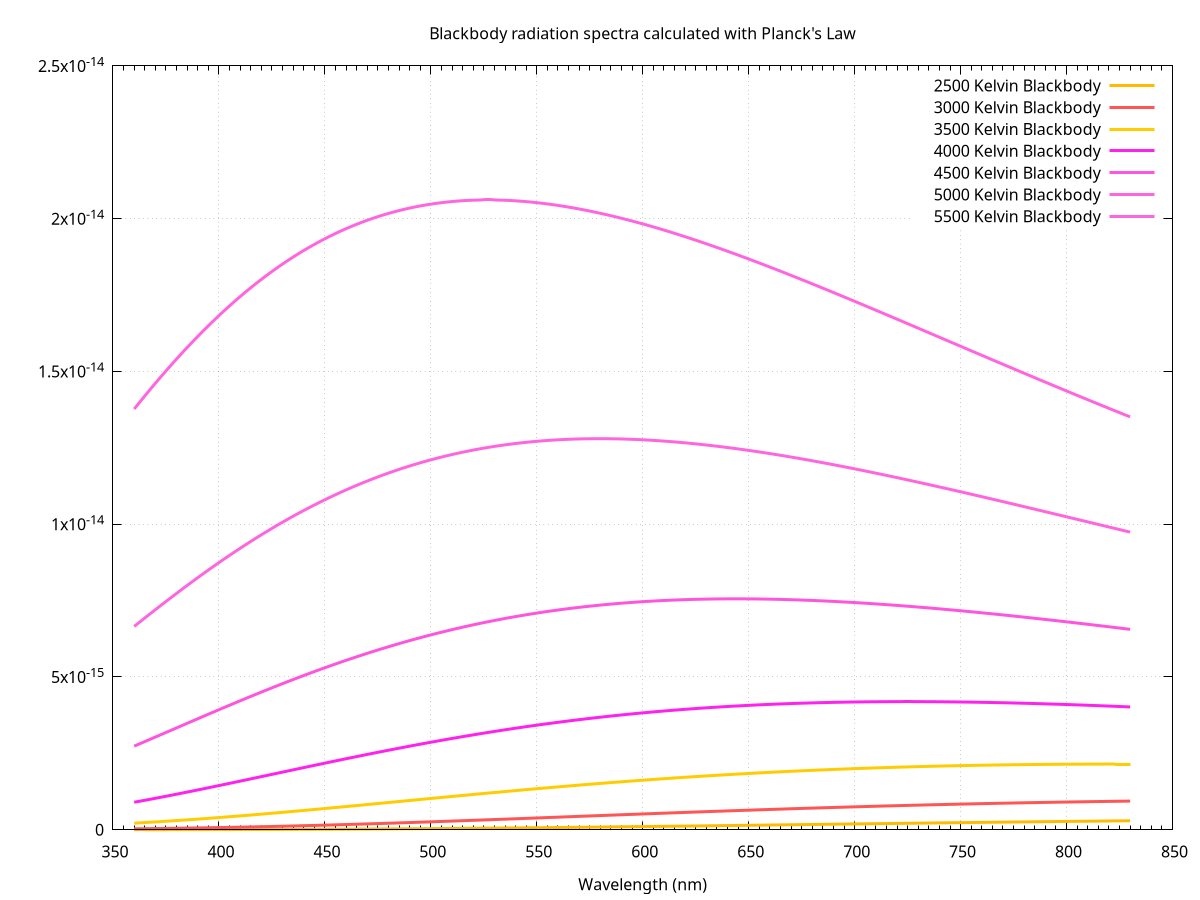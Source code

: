 set title "Blackbody radiation spectra calculated with Planck's Law"
set xlabel "Wavelength (nm)"
set ylabel ""
set grid
set xtics 50
set mxtics 10



set style line 1 lt rgb "#FFBB00"  lw 3
set style line 2 lt rgb "#FF5555"  lw 3
set style line 3 lt rgb "#FFCC00"  lw 3
set style line 4 lt rgb "#FF22EE"  lw 3
set style line 5 lt rgb "#FF55DD"  lw 3
set style line 6 lt rgb "#FF66DD"  lw 3
set style line 7 lt rgb "#FF66DD"  lw 3



plot  '-' with lines title "2500 Kelvin Blackbody" ls 1 ,  '-' with lines title "3000 Kelvin Blackbody" ls 2 ,  '-' with lines title "3500 Kelvin Blackbody" ls 3 ,  '-' with lines title "4000 Kelvin Blackbody" ls 4 ,  '-' with lines title "4500 Kelvin Blackbody" ls 5 ,  '-' with lines title "5000 Kelvin Blackbody" ls 6 ,  '-' with lines title "5500 Kelvin Blackbody" ls 7 
360 2.24709e-18
362 2.38752e-18
364 2.53465e-18
366 2.68868e-18
368 2.84982e-18
370 3.01828e-18
372 3.19426e-18
374 3.37796e-18
376 3.5696e-18
378 3.76937e-18
380 3.9775e-18
382 4.19418e-18
384 4.41961e-18
386 4.654e-18
388 4.89757e-18
390 5.1505e-18
392 5.41301e-18
394 5.68529e-18
396 5.96754e-18
398 6.25996e-18
400 6.56274e-18
402 6.87608e-18
404 7.20018e-18
406 7.53521e-18
408 7.88135e-18
410 8.2388e-18
412 8.60774e-18
414 8.98834e-18
416 9.38079e-18
418 9.78522e-18
420 1.02018e-17
422 1.06308e-17
424 1.10722e-17
426 1.15263e-17
428 1.19932e-17
430 1.24731e-17
432 1.2966e-17
434 1.34722e-17
436 1.39917e-17
438 1.45248e-17
440 1.50714e-17
442 1.56318e-17
444 1.6206e-17
446 1.67942e-17
448 1.73965e-17
450 1.8013e-17
452 1.86437e-17
454 1.92887e-17
456 1.99482e-17
458 2.06223e-17
460 2.13108e-17
462 2.20141e-17
464 2.27321e-17
466 2.34649e-17
468 2.42125e-17
470 2.4975e-17
472 2.57524e-17
474 2.65448e-17
476 2.73522e-17
478 2.81746e-17
480 2.9012e-17
482 2.98644e-17
484 3.0732e-17
486 3.16145e-17
488 3.25122e-17
490 3.34249e-17
492 3.43526e-17
494 3.52954e-17
496 3.62531e-17
498 3.72259e-17
500 3.82135e-17
502 3.9216e-17
504 4.02335e-17
506 4.12657e-17
508 4.23126e-17
510 4.33743e-17
512 4.44506e-17
514 4.55416e-17
516 4.66472e-17
518 4.77671e-17
520 4.89014e-17
522 5.00499e-17
524 5.12126e-17
526 5.23893e-17
528 5.35801e-17
530 5.47846e-17
532 5.60029e-17
534 5.72348e-17
536 5.84802e-17
538 5.97391e-17
540 6.10112e-17
542 6.22965e-17
544 6.35947e-17
546 6.49058e-17
548 6.62297e-17
550 6.75662e-17
552 6.89151e-17
554 7.02764e-17
556 7.16497e-17
558 7.30351e-17
560 7.44323e-17
562 7.58411e-17
564 7.72616e-17
566 7.86934e-17
568 8.01363e-17
570 8.15903e-17
572 8.30551e-17
574 8.45305e-17
576 8.60165e-17
578 8.75128e-17
580 8.90192e-17
582 9.05355e-17
584 9.20617e-17
586 9.35974e-17
588 9.51424e-17
590 9.66967e-17
592 9.82599e-17
594 9.9832e-17
596 1.01413e-16
598 1.03002e-16
600 1.04599e-16
602 1.06205e-16
604 1.07818e-16
606 1.09439e-16
608 1.11067e-16
610 1.12703e-16
612 1.14345e-16
614 1.15995e-16
616 1.17651e-16
618 1.19313e-16
620 1.20982e-16
622 1.22657e-16
624 1.24338e-16
626 1.26024e-16
628 1.27715e-16
630 1.29412e-16
632 1.31114e-16
634 1.32821e-16
636 1.34532e-16
638 1.36248e-16
640 1.37968e-16
642 1.39692e-16
644 1.4142e-16
646 1.43151e-16
648 1.44886e-16
650 1.46624e-16
652 1.48364e-16
654 1.50108e-16
656 1.51855e-16
658 1.53603e-16
660 1.55354e-16
662 1.57107e-16
664 1.58862e-16
666 1.60619e-16
668 1.62377e-16
670 1.64136e-16
672 1.65896e-16
674 1.67657e-16
676 1.69419e-16
678 1.71181e-16
680 1.72944e-16
682 1.74706e-16
684 1.76469e-16
686 1.78232e-16
688 1.79994e-16
690 1.81755e-16
692 1.83516e-16
694 1.85276e-16
696 1.87034e-16
698 1.88792e-16
700 1.90548e-16
702 1.92302e-16
704 1.94055e-16
706 1.95806e-16
708 1.97554e-16
710 1.993e-16
712 2.01044e-16
714 2.02785e-16
716 2.04524e-16
718 2.0626e-16
720 2.07992e-16
722 2.09721e-16
724 2.11447e-16
726 2.1317e-16
728 2.14889e-16
730 2.16604e-16
732 2.18315e-16
734 2.20022e-16
736 2.21725e-16
738 2.23423e-16
740 2.25118e-16
742 2.26807e-16
744 2.28492e-16
746 2.30171e-16
748 2.31846e-16
750 2.33516e-16
752 2.3518e-16
754 2.36839e-16
756 2.38493e-16
758 2.40141e-16
760 2.41783e-16
762 2.4342e-16
764 2.4505e-16
766 2.46674e-16
768 2.48292e-16
770 2.49904e-16
772 2.5151e-16
774 2.53109e-16
776 2.54702e-16
778 2.56287e-16
780 2.57866e-16
782 2.59438e-16
784 2.61004e-16
786 2.62562e-16
788 2.64113e-16
790 2.65657e-16
792 2.67193e-16
794 2.68722e-16
796 2.70243e-16
798 2.71757e-16
800 2.73264e-16
802 2.74762e-16
804 2.76253e-16
806 2.77736e-16
808 2.79211e-16
810 2.80678e-16
812 2.82137e-16
814 2.83587e-16
816 2.8503e-16
818 2.86464e-16
820 2.8789e-16
822 2.89308e-16
824 2.90716e-16
826 2.92117e-16
828 2.93509e-16
830 2.94892e-16
e

360 3.22668e-17
362 3.37823e-17
364 3.53458e-17
366 3.69578e-17
368 3.86188e-17
370 4.03296e-17
372 4.20902e-17
374 4.39013e-17
376 4.57634e-17
378 4.76768e-17
380 4.96418e-17
382 5.16589e-17
384 5.37283e-17
386 5.58503e-17
388 5.80253e-17
390 6.02533e-17
392 6.25347e-17
394 6.48695e-17
396 6.72581e-17
398 6.97003e-17
400 7.21964e-17
402 7.47465e-17
404 7.73505e-17
406 8.00085e-17
408 8.27204e-17
410 8.54862e-17
412 8.83059e-17
414 9.11793e-17
416 9.41062e-17
418 9.70867e-17
420 1.0012e-16
422 1.03207e-16
424 1.06347e-16
426 1.09538e-16
428 1.12783e-16
430 1.16079e-16
432 1.19427e-16
434 1.22826e-16
436 1.26276e-16
438 1.29777e-16
440 1.33327e-16
442 1.36927e-16
444 1.40577e-16
446 1.44275e-16
448 1.48021e-16
450 1.51815e-16
452 1.55656e-16
454 1.59543e-16
456 1.63476e-16
458 1.67455e-16
460 1.71478e-16
462 1.75546e-16
464 1.79657e-16
466 1.8381e-16
468 1.88006e-16
470 1.92243e-16
472 1.9652e-16
474 2.00838e-16
476 2.05195e-16
478 2.0959e-16
480 2.14023e-16
482 2.18493e-16
484 2.22999e-16
486 2.2754e-16
488 2.32116e-16
490 2.36726e-16
492 2.41369e-16
494 2.46044e-16
496 2.5075e-16
498 2.55486e-16
500 2.60253e-16
502 2.65048e-16
504 2.69871e-16
506 2.74721e-16
508 2.79597e-16
510 2.84499e-16
512 2.89425e-16
514 2.94376e-16
516 2.99349e-16
518 3.04345e-16
520 3.09361e-16
522 3.14397e-16
524 3.19453e-16
526 3.24528e-16
528 3.2962e-16
530 3.34728e-16
532 3.39852e-16
534 3.44991e-16
536 3.50145e-16
538 3.55311e-16
540 3.6049e-16
542 3.6568e-16
544 3.70881e-16
546 3.76092e-16
548 3.81311e-16
550 3.86539e-16
552 3.91774e-16
554 3.97015e-16
556 4.02262e-16
558 4.07514e-16
560 4.12769e-16
562 4.18028e-16
564 4.2329e-16
566 4.28552e-16
568 4.33816e-16
570 4.3908e-16
572 4.44342e-16
574 4.49603e-16
576 4.54862e-16
578 4.60118e-16
580 4.65369e-16
582 4.70617e-16
584 4.75859e-16
586 4.81095e-16
588 4.86324e-16
590 4.91546e-16
592 4.96759e-16
594 5.01964e-16
596 5.0716e-16
598 5.12345e-16
600 5.17519e-16
602 5.22682e-16
604 5.27833e-16
606 5.32971e-16
608 5.38095e-16
610 5.43206e-16
612 5.48302e-16
614 5.53383e-16
616 5.58449e-16
618 5.63497e-16
620 5.68529e-16
622 5.73543e-16
624 5.7854e-16
626 5.83518e-16
628 5.88477e-16
630 5.93417e-16
632 5.98335e-16
634 6.03234e-16
636 6.08111e-16
638 6.12967e-16
640 6.17801e-16
642 6.22613e-16
644 6.27401e-16
646 6.32167e-16
648 6.36908e-16
650 6.41625e-16
652 6.46318e-16
654 6.50985e-16
656 6.55627e-16
658 6.60243e-16
660 6.64834e-16
662 6.69397e-16
664 6.73934e-16
666 6.78443e-16
668 6.82925e-16
670 6.87379e-16
672 6.91805e-16
674 6.96202e-16
676 7.0057e-16
678 7.04909e-16
680 7.09219e-16
682 7.13499e-16
684 7.1775e-16
686 7.21969e-16
688 7.26159e-16
690 7.30318e-16
692 7.34446e-16
694 7.38543e-16
696 7.42608e-16
698 7.46642e-16
700 7.50645e-16
702 7.54615e-16
704 7.58553e-16
706 7.62459e-16
708 7.66332e-16
710 7.70172e-16
712 7.73981e-16
714 7.77755e-16
716 7.81497e-16
718 7.85206e-16
720 7.88881e-16
722 7.92523e-16
724 7.96131e-16
726 7.99706e-16
728 8.03247e-16
730 8.06754e-16
732 8.10227e-16
734 8.13666e-16
736 8.17071e-16
738 8.20441e-16
740 8.23778e-16
742 8.27081e-16
744 8.30349e-16
746 8.33582e-16
748 8.36781e-16
750 8.39946e-16
752 8.43076e-16
754 8.46172e-16
756 8.49234e-16
758 8.5226e-16
760 8.55252e-16
762 8.58211e-16
764 8.61134e-16
766 8.64022e-16
768 8.66877e-16
770 8.69697e-16
772 8.72482e-16
774 8.75234e-16
776 8.77951e-16
778 8.80633e-16
780 8.83281e-16
782 8.85895e-16
784 8.88475e-16
786 8.9102e-16
788 8.93533e-16
790 8.9601e-16
792 8.98453e-16
794 9.00864e-16
796 9.03239e-16
798 9.05582e-16
800 9.0789e-16
802 9.10165e-16
804 9.12407e-16
806 9.14616e-16
808 9.16791e-16
810 9.18933e-16
812 9.21042e-16
814 9.23118e-16
816 9.2516e-16
818 9.27171e-16
820 9.29149e-16
822 9.31094e-16
824 9.33006e-16
826 9.34887e-16
828 9.36735e-16
830 9.38552e-16
e

360 2.16413e-16
362 2.24208e-16
364 2.32158e-16
366 2.40263e-16
368 2.48521e-16
370 2.56931e-16
372 2.65492e-16
374 2.74202e-16
376 2.83061e-16
378 2.92067e-16
380 3.01218e-16
382 3.10513e-16
384 3.19949e-16
386 3.29526e-16
388 3.39241e-16
390 3.49092e-16
392 3.59077e-16
394 3.69195e-16
396 3.79443e-16
398 3.89817e-16
400 4.00318e-16
402 4.10942e-16
404 4.21686e-16
406 4.32549e-16
408 4.43527e-16
410 4.54618e-16
412 4.6582e-16
414 4.7713e-16
416 4.88545e-16
418 5.00063e-16
420 5.1168e-16
422 5.23394e-16
424 5.35202e-16
426 5.47102e-16
428 5.5909e-16
430 5.71163e-16
432 5.83319e-16
434 5.95555e-16
436 6.07868e-16
438 6.20254e-16
440 6.32711e-16
442 6.45236e-16
444 6.57825e-16
446 6.70476e-16
448 6.83187e-16
450 6.95953e-16
452 7.08772e-16
454 7.21641e-16
456 7.34556e-16
458 7.47516e-16
460 7.60517e-16
462 7.73555e-16
464 7.86629e-16
466 7.99734e-16
468 8.12869e-16
470 8.26031e-16
472 8.39215e-16
474 8.5242e-16
476 8.65642e-16
478 8.7888e-16
480 8.92129e-16
482 9.05388e-16
484 9.18653e-16
486 9.31921e-16
488 9.45192e-16
490 9.58461e-16
492 9.71725e-16
494 9.84982e-16
496 9.9823e-16
498 1.01147e-15
500 1.02469e-15
502 1.03789e-15
504 1.05108e-15
506 1.06424e-15
508 1.07738e-15
510 1.09049e-15
512 1.10358e-15
514 1.11663e-15
516 1.12965e-15
518 1.14264e-15
520 1.15559e-15
522 1.1685e-15
524 1.18136e-15
526 1.19418e-15
528 1.20696e-15
530 1.21969e-15
532 1.23237e-15
534 1.24499e-15
536 1.25756e-15
538 1.27008e-15
540 1.28254e-15
542 1.29494e-15
544 1.30728e-15
546 1.31956e-15
548 1.33177e-15
550 1.34392e-15
552 1.356e-15
554 1.36801e-15
556 1.37995e-15
558 1.39182e-15
560 1.40362e-15
562 1.41534e-15
564 1.42698e-15
566 1.43855e-15
568 1.45005e-15
570 1.46146e-15
572 1.47279e-15
574 1.48404e-15
576 1.4952e-15
578 1.50629e-15
580 1.51728e-15
582 1.52819e-15
584 1.53902e-15
586 1.54976e-15
588 1.5604e-15
590 1.57096e-15
592 1.58143e-15
594 1.59181e-15
596 1.60209e-15
598 1.61229e-15
600 1.62239e-15
602 1.63239e-15
604 1.6423e-15
606 1.65212e-15
608 1.66184e-15
610 1.67146e-15
612 1.68099e-15
614 1.69042e-15
616 1.69975e-15
618 1.70898e-15
620 1.71811e-15
622 1.72715e-15
624 1.73609e-15
626 1.74492e-15
628 1.75366e-15
630 1.7623e-15
632 1.77083e-15
634 1.77927e-15
636 1.7876e-15
638 1.79584e-15
640 1.80397e-15
642 1.812e-15
644 1.81993e-15
646 1.82776e-15
648 1.83549e-15
650 1.84311e-15
652 1.85064e-15
654 1.85806e-15
656 1.86538e-15
658 1.8726e-15
660 1.87972e-15
662 1.88674e-15
664 1.89365e-15
666 1.90047e-15
668 1.90718e-15
670 1.9138e-15
672 1.92031e-15
674 1.92672e-15
676 1.93304e-15
678 1.93925e-15
680 1.94536e-15
682 1.95137e-15
684 1.95729e-15
686 1.9631e-15
688 1.96882e-15
690 1.97444e-15
692 1.97996e-15
694 1.98538e-15
696 1.99071e-15
698 1.99593e-15
700 2.00107e-15
702 2.0061e-15
704 2.01104e-15
706 2.01588e-15
708 2.02063e-15
710 2.02529e-15
712 2.02985e-15
714 2.03432e-15
716 2.03869e-15
718 2.04297e-15
720 2.04716e-15
722 2.05125e-15
724 2.05526e-15
726 2.05917e-15
728 2.06299e-15
730 2.06673e-15
732 2.07037e-15
734 2.07393e-15
736 2.07739e-15
738 2.08077e-15
740 2.08406e-15
742 2.08727e-15
744 2.09039e-15
746 2.09342e-15
748 2.09637e-15
750 2.09923e-15
752 2.10201e-15
754 2.1047e-15
756 2.10732e-15
758 2.10985e-15
760 2.11229e-15
762 2.11466e-15
764 2.11695e-15
766 2.11915e-15
768 2.12128e-15
770 2.12333e-15
772 2.1253e-15
774 2.12719e-15
776 2.12901e-15
778 2.13075e-15
780 2.13241e-15
782 2.134e-15
784 2.13551e-15
786 2.13695e-15
788 2.13832e-15
790 2.13961e-15
792 2.14084e-15
794 2.14199e-15
796 2.14307e-15
798 2.14407e-15
800 2.14501e-15
802 2.14588e-15
804 2.14669e-15
806 2.14742e-15
808 2.14809e-15
810 2.14869e-15
812 2.14922e-15
814 2.14969e-15
816 2.15009e-15
818 2.15043e-15
820 2.15071e-15
822 2.15092e-15
824 2.15107e-15
826 2.15116e-15
828 2.15119e-15
830 2.15115e-15
e

360 9.01971e-16
362 9.27121e-16
364 9.52539e-16
366 9.78218e-16
368 1.00415e-15
370 1.03033e-15
372 1.05674e-15
374 1.08338e-15
376 1.11025e-15
378 1.13732e-15
380 1.1646e-15
382 1.19207e-15
384 1.21972e-15
386 1.24756e-15
388 1.27556e-15
390 1.30372e-15
392 1.33203e-15
394 1.36049e-15
396 1.38907e-15
398 1.41778e-15
400 1.44661e-15
402 1.47555e-15
404 1.50458e-15
406 1.53371e-15
408 1.56292e-15
410 1.59219e-15
412 1.62154e-15
414 1.65094e-15
416 1.68039e-15
418 1.70988e-15
420 1.7394e-15
422 1.76894e-15
424 1.7985e-15
426 1.82807e-15
428 1.85764e-15
430 1.8872e-15
432 1.91674e-15
434 1.94626e-15
436 1.97575e-15
438 2.0052e-15
440 2.03461e-15
442 2.06397e-15
444 2.09326e-15
446 2.12249e-15
448 2.15165e-15
450 2.18073e-15
452 2.20972e-15
454 2.23862e-15
456 2.26742e-15
458 2.29612e-15
460 2.3247e-15
462 2.35317e-15
464 2.38152e-15
466 2.40974e-15
468 2.43782e-15
470 2.46577e-15
472 2.49357e-15
474 2.52123e-15
476 2.54873e-15
478 2.57607e-15
480 2.60324e-15
482 2.63025e-15
484 2.65709e-15
486 2.68375e-15
488 2.71022e-15
490 2.73651e-15
492 2.76262e-15
494 2.78853e-15
496 2.81424e-15
498 2.83975e-15
500 2.86506e-15
502 2.89016e-15
504 2.91505e-15
506 2.93972e-15
508 2.96418e-15
510 2.98843e-15
512 3.01244e-15
514 3.03624e-15
516 3.05981e-15
518 3.08315e-15
520 3.10626e-15
522 3.12914e-15
524 3.15177e-15
526 3.17417e-15
528 3.19633e-15
530 3.21825e-15
532 3.23992e-15
534 3.26135e-15
536 3.28253e-15
538 3.30346e-15
540 3.32415e-15
542 3.34458e-15
544 3.36476e-15
546 3.38469e-15
548 3.40437e-15
550 3.42379e-15
552 3.44295e-15
554 3.46186e-15
556 3.48052e-15
558 3.49891e-15
560 3.51705e-15
562 3.53493e-15
564 3.55255e-15
566 3.56992e-15
568 3.58703e-15
570 3.60387e-15
572 3.62046e-15
574 3.63679e-15
576 3.65286e-15
578 3.66868e-15
580 3.68424e-15
582 3.69954e-15
584 3.71458e-15
586 3.72936e-15
588 3.74389e-15
590 3.75817e-15
592 3.77218e-15
594 3.78595e-15
596 3.79946e-15
598 3.81272e-15
600 3.82572e-15
602 3.83848e-15
604 3.85098e-15
606 3.86324e-15
608 3.87524e-15
610 3.887e-15
612 3.89851e-15
614 3.90978e-15
616 3.9208e-15
618 3.93158e-15
620 3.94212e-15
622 3.95242e-15
624 3.96247e-15
626 3.97229e-15
628 3.98188e-15
630 3.99122e-15
632 4.00034e-15
634 4.00922e-15
636 4.01787e-15
638 4.02629e-15
640 4.03448e-15
642 4.04245e-15
644 4.05018e-15
646 4.0577e-15
648 4.06499e-15
650 4.07206e-15
652 4.07892e-15
654 4.08555e-15
656 4.09197e-15
658 4.09818e-15
660 4.10417e-15
662 4.10996e-15
664 4.11553e-15
666 4.12089e-15
668 4.12606e-15
670 4.13101e-15
672 4.13576e-15
674 4.14032e-15
676 4.14467e-15
678 4.14883e-15
680 4.15279e-15
682 4.15656e-15
684 4.16014e-15
686 4.16352e-15
688 4.16672e-15
690 4.16973e-15
692 4.17256e-15
694 4.1752e-15
696 4.17766e-15
698 4.17994e-15
700 4.18205e-15
702 4.18398e-15
704 4.18573e-15
706 4.18731e-15
708 4.18872e-15
710 4.18997e-15
712 4.19104e-15
714 4.19195e-15
716 4.1927e-15
718 4.19328e-15
720 4.19371e-15
722 4.19398e-15
724 4.19409e-15
726 4.19404e-15
728 4.19385e-15
730 4.1935e-15
732 4.193e-15
734 4.19236e-15
736 4.19156e-15
738 4.19063e-15
740 4.18955e-15
742 4.18833e-15
744 4.18697e-15
746 4.18548e-15
748 4.18385e-15
750 4.18208e-15
752 4.18018e-15
754 4.17815e-15
756 4.176e-15
758 4.17371e-15
760 4.1713e-15
762 4.16877e-15
764 4.16611e-15
766 4.16333e-15
768 4.16043e-15
770 4.15742e-15
772 4.15428e-15
774 4.15104e-15
776 4.14768e-15
778 4.14421e-15
780 4.14063e-15
782 4.13694e-15
784 4.13314e-15
786 4.12924e-15
788 4.12524e-15
790 4.12113e-15
792 4.11692e-15
794 4.11261e-15
796 4.1082e-15
798 4.1037e-15
800 4.0991e-15
802 4.09441e-15
804 4.08963e-15
806 4.08475e-15
808 4.07979e-15
810 4.07473e-15
812 4.06959e-15
814 4.06437e-15
816 4.05906e-15
818 4.05367e-15
820 4.0482e-15
822 4.04264e-15
824 4.03701e-15
826 4.0313e-15
828 4.02551e-15
830 4.01965e-15
e

360 2.73761e-15
362 2.79675e-15
364 2.85607e-15
366 2.91554e-15
368 2.97513e-15
370 3.03484e-15
372 3.09464e-15
374 3.1545e-15
376 3.21441e-15
378 3.27434e-15
380 3.33429e-15
382 3.39422e-15
384 3.45411e-15
386 3.51396e-15
388 3.57373e-15
390 3.63341e-15
392 3.69298e-15
394 3.75243e-15
396 3.81173e-15
398 3.87087e-15
400 3.92983e-15
402 3.98859e-15
404 4.04714e-15
406 4.10546e-15
408 4.16354e-15
410 4.22136e-15
412 4.27891e-15
414 4.33616e-15
416 4.39312e-15
418 4.44976e-15
420 4.50606e-15
422 4.56203e-15
424 4.61764e-15
426 4.67288e-15
428 4.72774e-15
430 4.78221e-15
432 4.83627e-15
434 4.88993e-15
436 4.94316e-15
438 4.99595e-15
440 5.0483e-15
442 5.1002e-15
444 5.15163e-15
446 5.2026e-15
448 5.25308e-15
450 5.30308e-15
452 5.35258e-15
454 5.40159e-15
456 5.45008e-15
458 5.49805e-15
460 5.54551e-15
462 5.59244e-15
464 5.63883e-15
466 5.68468e-15
468 5.72999e-15
470 5.77476e-15
472 5.81896e-15
474 5.86261e-15
476 5.9057e-15
478 5.94823e-15
480 5.99018e-15
482 6.03157e-15
484 6.07238e-15
486 6.11261e-15
488 6.15227e-15
490 6.19134e-15
492 6.22983e-15
494 6.26774e-15
496 6.30506e-15
498 6.34179e-15
500 6.37794e-15
502 6.4135e-15
504 6.44847e-15
506 6.48284e-15
508 6.51663e-15
510 6.54984e-15
512 6.58245e-15
514 6.61448e-15
516 6.64592e-15
518 6.67677e-15
520 6.70704e-15
522 6.73673e-15
524 6.76583e-15
526 6.79435e-15
528 6.82229e-15
530 6.84965e-15
532 6.87643e-15
534 6.90264e-15
536 6.92828e-15
538 6.95335e-15
540 6.97785e-15
542 7.00178e-15
544 7.02515e-15
546 7.04796e-15
548 7.07022e-15
550 7.09192e-15
552 7.11307e-15
554 7.13368e-15
556 7.15374e-15
558 7.17326e-15
560 7.19224e-15
562 7.21069e-15
564 7.22861e-15
566 7.246e-15
568 7.26286e-15
570 7.27921e-15
572 7.29505e-15
574 7.31037e-15
576 7.32518e-15
578 7.3395e-15
580 7.35331e-15
582 7.36663e-15
584 7.37946e-15
586 7.3918e-15
588 7.40366e-15
590 7.41504e-15
592 7.42594e-15
594 7.43638e-15
596 7.44635e-15
598 7.45586e-15
600 7.46492e-15
602 7.47353e-15
604 7.48168e-15
606 7.48939e-15
608 7.49667e-15
610 7.50351e-15
612 7.50993e-15
614 7.51591e-15
616 7.52148e-15
618 7.52663e-15
620 7.53137e-15
622 7.53571e-15
624 7.53964e-15
626 7.54318e-15
628 7.54632e-15
630 7.54908e-15
632 7.55145e-15
634 7.55344e-15
636 7.55507e-15
638 7.55631e-15
640 7.5572e-15
642 7.55772e-15
644 7.55789e-15
646 7.5577e-15
648 7.55717e-15
650 7.55629e-15
652 7.55508e-15
654 7.55353e-15
656 7.55166e-15
658 7.54945e-15
660 7.54693e-15
662 7.54409e-15
664 7.54094e-15
666 7.53748e-15
668 7.53372e-15
670 7.52966e-15
672 7.5253e-15
674 7.52065e-15
676 7.51572e-15
678 7.51051e-15
680 7.50501e-15
682 7.49924e-15
684 7.4932e-15
686 7.4869e-15
688 7.48033e-15
690 7.47351e-15
692 7.46643e-15
694 7.4591e-15
696 7.45153e-15
698 7.44372e-15
700 7.43566e-15
702 7.42738e-15
704 7.41886e-15
706 7.41011e-15
708 7.40114e-15
710 7.39195e-15
712 7.38255e-15
714 7.37293e-15
716 7.36311e-15
718 7.35308e-15
720 7.34285e-15
722 7.33241e-15
724 7.32179e-15
726 7.31098e-15
728 7.29997e-15
730 7.28879e-15
732 7.27742e-15
734 7.26588e-15
736 7.25415e-15
738 7.24226e-15
740 7.2302e-15
742 7.21798e-15
744 7.2056e-15
746 7.19306e-15
748 7.18036e-15
750 7.16751e-15
752 7.15451e-15
754 7.14136e-15
756 7.12807e-15
758 7.11464e-15
760 7.10108e-15
762 7.08738e-15
764 7.07354e-15
766 7.05958e-15
768 7.04549e-15
770 7.03128e-15
772 7.01695e-15
774 7.0025e-15
776 6.98793e-15
778 6.97325e-15
780 6.95846e-15
782 6.94356e-15
784 6.92856e-15
786 6.91345e-15
788 6.89825e-15
790 6.88294e-15
792 6.86754e-15
794 6.85205e-15
796 6.83647e-15
798 6.8208e-15
800 6.80504e-15
802 6.78919e-15
804 6.77327e-15
806 6.75727e-15
808 6.74118e-15
810 6.72502e-15
812 6.70879e-15
814 6.69249e-15
816 6.67612e-15
818 6.65969e-15
820 6.64318e-15
822 6.62662e-15
824 6.60999e-15
826 6.59331e-15
828 6.57656e-15
830 6.55976e-15
e

360 6.65534e-15
362 6.76588e-15
364 6.87599e-15
366 6.98561e-15
368 7.09471e-15
370 7.20326e-15
372 7.31121e-15
374 7.41853e-15
376 7.52521e-15
378 7.63119e-15
380 7.73646e-15
382 7.84099e-15
384 7.94474e-15
386 8.04768e-15
388 8.14979e-15
390 8.25105e-15
392 8.35144e-15
394 8.45092e-15
396 8.54946e-15
398 8.64707e-15
400 8.74371e-15
402 8.83936e-15
404 8.934e-15
406 9.02761e-15
408 9.12019e-15
410 9.2117e-15
412 9.30213e-15
414 9.39148e-15
416 9.47973e-15
418 9.56685e-15
420 9.65285e-15
422 9.73771e-15
424 9.82141e-15
426 9.90396e-15
428 9.98533e-15
430 1.00655e-14
432 1.01445e-14
434 1.02223e-14
436 1.02989e-14
438 1.03744e-14
440 1.04485e-14
442 1.05215e-14
444 1.05933e-14
446 1.06638e-14
448 1.07331e-14
450 1.08012e-14
452 1.0868e-14
454 1.09336e-14
456 1.0998e-14
458 1.10612e-14
460 1.11231e-14
462 1.11838e-14
464 1.12432e-14
466 1.13015e-14
468 1.13585e-14
470 1.14143e-14
472 1.14688e-14
474 1.15222e-14
476 1.15743e-14
478 1.16252e-14
480 1.1675e-14
482 1.17235e-14
484 1.17708e-14
486 1.1817e-14
488 1.1862e-14
490 1.19058e-14
492 1.19484e-14
494 1.19899e-14
496 1.20302e-14
498 1.20693e-14
500 1.21074e-14
502 1.21442e-14
504 1.218e-14
506 1.22147e-14
508 1.22482e-14
510 1.22807e-14
512 1.2312e-14
514 1.23423e-14
516 1.23715e-14
518 1.23997e-14
520 1.24268e-14
522 1.24528e-14
524 1.24778e-14
526 1.25018e-14
528 1.25248e-14
530 1.25467e-14
532 1.25677e-14
534 1.25877e-14
536 1.26067e-14
538 1.26248e-14
540 1.26418e-14
542 1.2658e-14
544 1.26732e-14
546 1.26875e-14
548 1.27009e-14
550 1.27133e-14
552 1.27249e-14
554 1.27356e-14
556 1.27455e-14
558 1.27544e-14
560 1.27625e-14
562 1.27698e-14
564 1.27763e-14
566 1.27819e-14
568 1.27867e-14
570 1.27908e-14
572 1.2794e-14
574 1.27965e-14
576 1.27982e-14
578 1.27991e-14
580 1.27993e-14
582 1.27988e-14
584 1.27976e-14
586 1.27956e-14
588 1.27929e-14
590 1.27896e-14
592 1.27855e-14
594 1.27808e-14
596 1.27754e-14
598 1.27694e-14
600 1.27628e-14
602 1.27555e-14
604 1.27475e-14
606 1.2739e-14
608 1.27299e-14
610 1.27201e-14
612 1.27098e-14
614 1.2699e-14
616 1.26875e-14
618 1.26755e-14
620 1.2663e-14
622 1.26499e-14
624 1.26363e-14
626 1.26222e-14
628 1.26075e-14
630 1.25924e-14
632 1.25768e-14
634 1.25607e-14
636 1.25441e-14
638 1.25271e-14
640 1.25096e-14
642 1.24917e-14
644 1.24733e-14
646 1.24545e-14
648 1.24352e-14
650 1.24156e-14
652 1.23955e-14
654 1.23751e-14
656 1.23543e-14
658 1.2333e-14
660 1.23115e-14
662 1.22895e-14
664 1.22672e-14
666 1.22445e-14
668 1.22215e-14
670 1.21981e-14
672 1.21745e-14
674 1.21505e-14
676 1.21261e-14
678 1.21015e-14
680 1.20766e-14
682 1.20513e-14
684 1.20258e-14
686 1.2e-14
688 1.1974e-14
690 1.19476e-14
692 1.1921e-14
694 1.18942e-14
696 1.18671e-14
698 1.18397e-14
700 1.18121e-14
702 1.17843e-14
704 1.17563e-14
706 1.1728e-14
708 1.16995e-14
710 1.16708e-14
712 1.1642e-14
714 1.16129e-14
716 1.15836e-14
718 1.15541e-14
720 1.15245e-14
722 1.14947e-14
724 1.14647e-14
726 1.14345e-14
728 1.14042e-14
730 1.13737e-14
732 1.13431e-14
734 1.13124e-14
736 1.12814e-14
738 1.12504e-14
740 1.12192e-14
742 1.11879e-14
744 1.11565e-14
746 1.1125e-14
748 1.10933e-14
750 1.10615e-14
752 1.10296e-14
754 1.09977e-14
756 1.09656e-14
758 1.09334e-14
760 1.09012e-14
762 1.08688e-14
764 1.08364e-14
766 1.08039e-14
768 1.07713e-14
770 1.07386e-14
772 1.07059e-14
774 1.06731e-14
776 1.06403e-14
778 1.06074e-14
780 1.05744e-14
782 1.05414e-14
784 1.05084e-14
786 1.04753e-14
788 1.04421e-14
790 1.04089e-14
792 1.03757e-14
794 1.03425e-14
796 1.03092e-14
798 1.02759e-14
800 1.02426e-14
802 1.02092e-14
804 1.01759e-14
806 1.01425e-14
808 1.01091e-14
810 1.00757e-14
812 1.00423e-14
814 1.00088e-14
816 9.97542e-15
818 9.942e-15
820 9.90858e-15
822 9.87517e-15
824 9.84176e-15
826 9.80835e-15
828 9.77496e-15
830 9.74159e-15
e

360 1.37692e-14
362 1.3942e-14
364 1.4113e-14
366 1.4282e-14
368 1.4449e-14
370 1.4614e-14
372 1.4777e-14
374 1.49379e-14
376 1.50966e-14
378 1.52532e-14
380 1.54077e-14
382 1.55599e-14
384 1.571e-14
386 1.58577e-14
388 1.60032e-14
390 1.61464e-14
392 1.62874e-14
394 1.64259e-14
396 1.65622e-14
398 1.66961e-14
400 1.68276e-14
402 1.69568e-14
404 1.70836e-14
406 1.7208e-14
408 1.733e-14
410 1.74496e-14
412 1.75668e-14
414 1.76817e-14
416 1.77941e-14
418 1.79041e-14
420 1.80117e-14
422 1.81169e-14
424 1.82198e-14
426 1.83202e-14
428 1.84183e-14
430 1.8514e-14
432 1.86073e-14
434 1.86983e-14
436 1.87869e-14
438 1.88732e-14
440 1.89571e-14
442 1.90388e-14
444 1.91182e-14
446 1.91952e-14
448 1.927e-14
450 1.93426e-14
452 1.94128e-14
454 1.94809e-14
456 1.95468e-14
458 1.96104e-14
460 1.96719e-14
462 1.97312e-14
464 1.97884e-14
466 1.98435e-14
468 1.98965e-14
470 1.99474e-14
472 1.99962e-14
474 2.0043e-14
476 2.00877e-14
478 2.01305e-14
480 2.01713e-14
482 2.02101e-14
484 2.0247e-14
486 2.02819e-14
488 2.0315e-14
490 2.03462e-14
492 2.03756e-14
494 2.04031e-14
496 2.04288e-14
498 2.04527e-14
500 2.04749e-14
502 2.04954e-14
504 2.05141e-14
506 2.05311e-14
508 2.05465e-14
510 2.05602e-14
512 2.05723e-14
514 2.05828e-14
516 2.05917e-14
518 2.0599e-14
520 2.06048e-14
522 2.06092e-14
524 2.0612e-14
526 2.06133e-14
528 2.06133e-14
530 2.06117e-14
532 2.06088e-14
534 2.06045e-14
536 2.05989e-14
538 2.05919e-14
540 2.05837e-14
542 2.05741e-14
544 2.05632e-14
546 2.05512e-14
548 2.05378e-14
550 2.05233e-14
552 2.05076e-14
554 2.04908e-14
556 2.04728e-14
558 2.04537e-14
560 2.04334e-14
562 2.04121e-14
564 2.03898e-14
566 2.03664e-14
568 2.0342e-14
570 2.03166e-14
572 2.02901e-14
574 2.02628e-14
576 2.02345e-14
578 2.02052e-14
580 2.01751e-14
582 2.01441e-14
584 2.01122e-14
586 2.00794e-14
588 2.00459e-14
590 2.00115e-14
592 1.99763e-14
594 1.99403e-14
596 1.99036e-14
598 1.98661e-14
600 1.98279e-14
602 1.97889e-14
604 1.97493e-14
606 1.9709e-14
608 1.9668e-14
610 1.96264e-14
612 1.95841e-14
614 1.95412e-14
616 1.94977e-14
618 1.94536e-14
620 1.9409e-14
622 1.93637e-14
624 1.9318e-14
626 1.92717e-14
628 1.92249e-14
630 1.91775e-14
632 1.91297e-14
634 1.90814e-14
636 1.90326e-14
638 1.89834e-14
640 1.89338e-14
642 1.88837e-14
644 1.88332e-14
646 1.87823e-14
648 1.8731e-14
650 1.86793e-14
652 1.86272e-14
654 1.85748e-14
656 1.85221e-14
658 1.8469e-14
660 1.84156e-14
662 1.83619e-14
664 1.83079e-14
666 1.82536e-14
668 1.8199e-14
670 1.81441e-14
672 1.8089e-14
674 1.80336e-14
676 1.7978e-14
678 1.79221e-14
680 1.7866e-14
682 1.78098e-14
684 1.77532e-14
686 1.76966e-14
688 1.76397e-14
690 1.75826e-14
692 1.75254e-14
694 1.7468e-14
696 1.74104e-14
698 1.73527e-14
700 1.72949e-14
702 1.72369e-14
704 1.71788e-14
706 1.71206e-14
708 1.70623e-14
710 1.70038e-14
712 1.69453e-14
714 1.68867e-14
716 1.6828e-14
718 1.67692e-14
720 1.67104e-14
722 1.66515e-14
724 1.65925e-14
726 1.65335e-14
728 1.64745e-14
730 1.64154e-14
732 1.63563e-14
734 1.62971e-14
736 1.62379e-14
738 1.61787e-14
740 1.61195e-14
742 1.60603e-14
744 1.60011e-14
746 1.59419e-14
748 1.58827e-14
750 1.58236e-14
752 1.57644e-14
754 1.57052e-14
756 1.56461e-14
758 1.55871e-14
760 1.5528e-14
762 1.5469e-14
764 1.54101e-14
766 1.53512e-14
768 1.52923e-14
770 1.52335e-14
772 1.51748e-14
774 1.51161e-14
776 1.50575e-14
778 1.49989e-14
780 1.49405e-14
782 1.48821e-14
784 1.48238e-14
786 1.47656e-14
788 1.47075e-14
790 1.46494e-14
792 1.45915e-14
794 1.45336e-14
796 1.44759e-14
798 1.44183e-14
800 1.43607e-14
802 1.43033e-14
804 1.4246e-14
806 1.41888e-14
808 1.41317e-14
810 1.40747e-14
812 1.40179e-14
814 1.39611e-14
816 1.39045e-14
818 1.38481e-14
820 1.37917e-14
822 1.37355e-14
824 1.36794e-14
826 1.36235e-14
828 1.35677e-14
830 1.3512e-14
e





